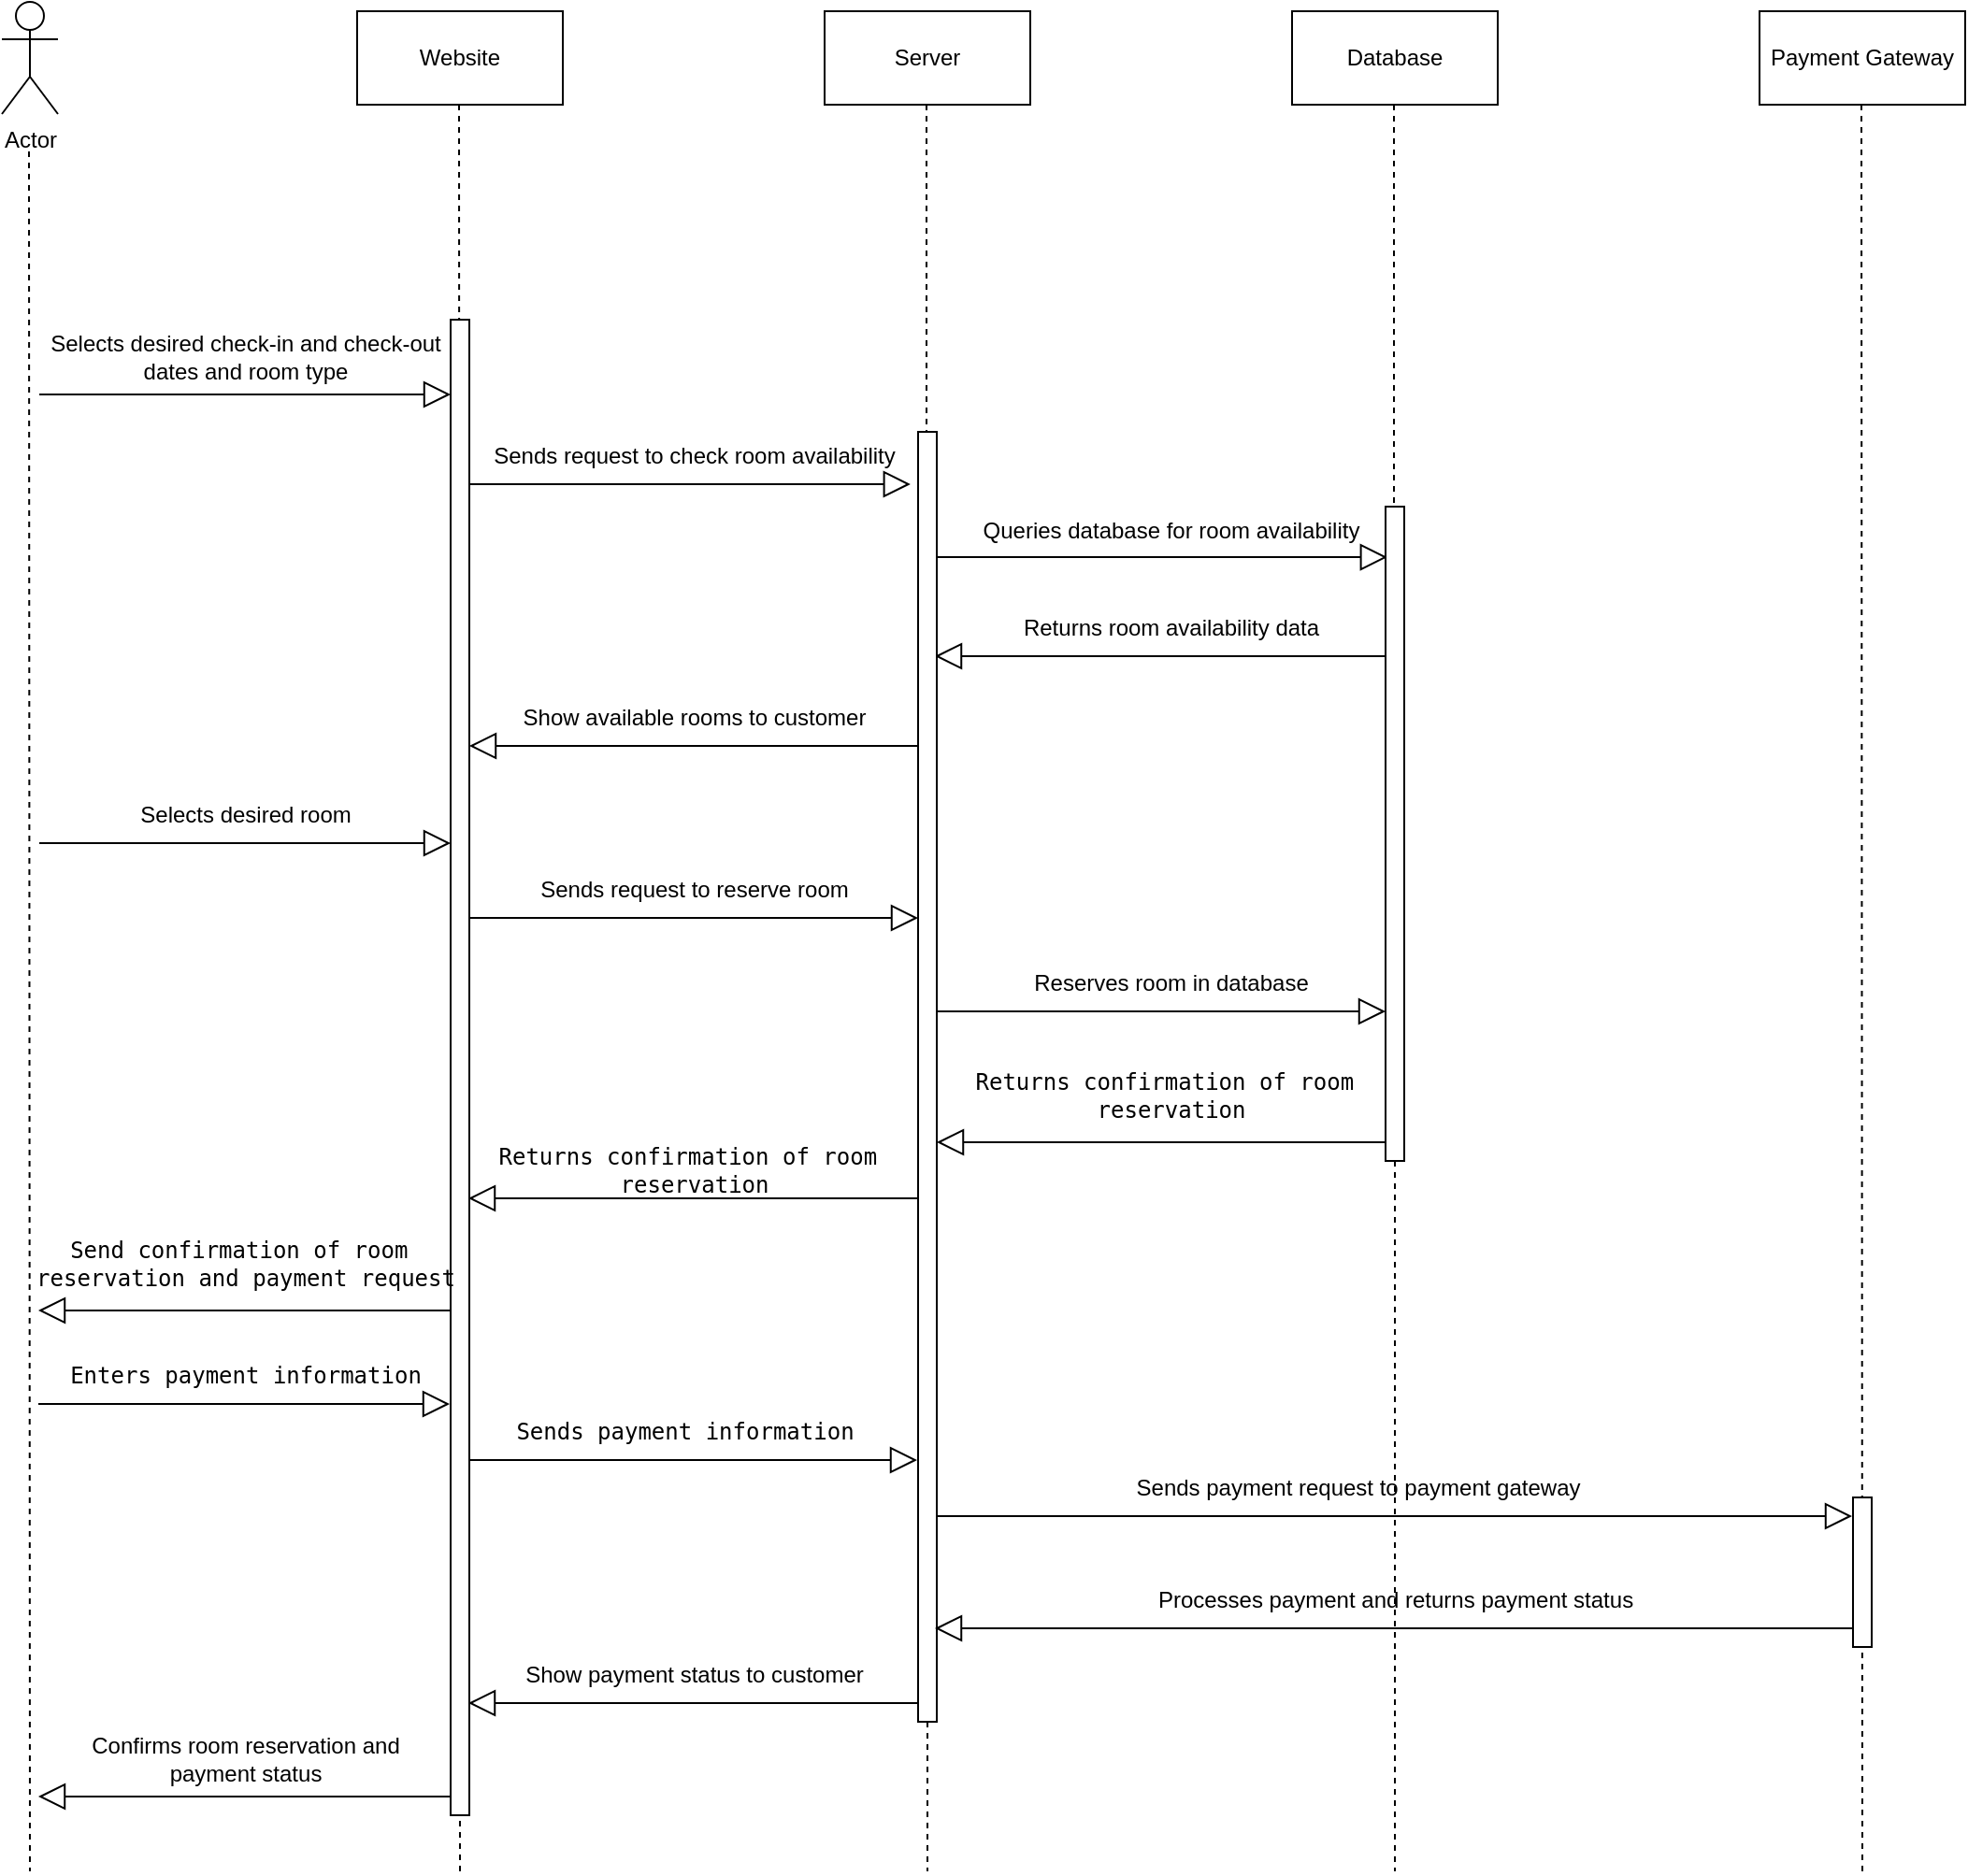 <mxfile version="21.3.0" type="github">
  <diagram name="Page-1" id="Bzcg76JZAYMFacvBCj7k">
    <mxGraphModel dx="954" dy="556" grid="1" gridSize="10" guides="1" tooltips="1" connect="1" arrows="1" fold="1" page="1" pageScale="1" pageWidth="1100" pageHeight="1700" math="0" shadow="0">
      <root>
        <mxCell id="0" />
        <mxCell id="1" parent="0" />
        <mxCell id="-xuDfmW8_niUfC1Qt930-63" value="" style="endArrow=block;endFill=0;endSize=12;html=1;rounded=0;" parent="1" edge="1">
          <mxGeometry width="160" relative="1" as="geometry">
            <mxPoint x="538.5" y="850" as="sourcePoint" />
            <mxPoint x="1029.5" y="850" as="targetPoint" />
          </mxGeometry>
        </mxCell>
        <mxCell id="-xuDfmW8_niUfC1Qt930-1" value="Actor" style="shape=umlActor;verticalLabelPosition=bottom;verticalAlign=top;html=1;outlineConnect=0;" parent="1" vertex="1">
          <mxGeometry x="40" y="40" width="30" height="60" as="geometry" />
        </mxCell>
        <mxCell id="-xuDfmW8_niUfC1Qt930-2" value="Server" style="html=1;whiteSpace=wrap;" parent="1" vertex="1">
          <mxGeometry x="480" y="45" width="110" height="50" as="geometry" />
        </mxCell>
        <mxCell id="-xuDfmW8_niUfC1Qt930-3" value="Website" style="html=1;whiteSpace=wrap;" parent="1" vertex="1">
          <mxGeometry x="230" y="45" width="110" height="50" as="geometry" />
        </mxCell>
        <mxCell id="-xuDfmW8_niUfC1Qt930-4" value="" style="endArrow=none;dashed=1;endFill=0;endSize=12;html=1;rounded=0;" parent="1" edge="1">
          <mxGeometry width="160" relative="1" as="geometry">
            <mxPoint x="54.5" y="120" as="sourcePoint" />
            <mxPoint x="55" y="1040" as="targetPoint" />
          </mxGeometry>
        </mxCell>
        <mxCell id="-xuDfmW8_niUfC1Qt930-5" value="" style="endArrow=none;dashed=1;endFill=0;endSize=12;html=1;rounded=0;" parent="1" edge="1">
          <mxGeometry width="160" relative="1" as="geometry">
            <mxPoint x="284.5" y="95" as="sourcePoint" />
            <mxPoint x="285" y="1040" as="targetPoint" />
          </mxGeometry>
        </mxCell>
        <mxCell id="-xuDfmW8_niUfC1Qt930-6" value="" style="endArrow=none;dashed=1;endFill=0;endSize=12;html=1;rounded=0;" parent="1" source="-xuDfmW8_niUfC1Qt930-67" edge="1">
          <mxGeometry width="160" relative="1" as="geometry">
            <mxPoint x="534.5" y="95" as="sourcePoint" />
            <mxPoint x="535" y="1040" as="targetPoint" />
          </mxGeometry>
        </mxCell>
        <mxCell id="-xuDfmW8_niUfC1Qt930-36" value="&lt;div&gt;Selects desired check-in and check-out &lt;br&gt;&lt;/div&gt;&lt;div&gt;dates and room type&lt;/div&gt;" style="text;html=1;align=center;verticalAlign=middle;resizable=0;points=[];autosize=1;strokeColor=none;fillColor=none;" parent="1" vertex="1">
          <mxGeometry x="50" y="210" width="240" height="40" as="geometry" />
        </mxCell>
        <mxCell id="-xuDfmW8_niUfC1Qt930-37" value="Sends request to check room availability" style="text;html=1;align=center;verticalAlign=middle;resizable=0;points=[];autosize=1;strokeColor=none;fillColor=none;" parent="1" vertex="1">
          <mxGeometry x="290" y="268" width="240" height="30" as="geometry" />
        </mxCell>
        <mxCell id="-xuDfmW8_niUfC1Qt930-38" value="Database" style="html=1;whiteSpace=wrap;" parent="1" vertex="1">
          <mxGeometry x="730" y="45" width="110" height="50" as="geometry" />
        </mxCell>
        <mxCell id="-xuDfmW8_niUfC1Qt930-39" value="" style="endArrow=none;dashed=1;endFill=0;endSize=12;html=1;rounded=0;" parent="1" source="-xuDfmW8_niUfC1Qt930-69" edge="1">
          <mxGeometry width="160" relative="1" as="geometry">
            <mxPoint x="784.5" y="95" as="sourcePoint" />
            <mxPoint x="785" y="1040" as="targetPoint" />
          </mxGeometry>
        </mxCell>
        <mxCell id="-xuDfmW8_niUfC1Qt930-40" value="Queries database for room availability" style="text;html=1;align=center;verticalAlign=middle;resizable=0;points=[];autosize=1;strokeColor=none;fillColor=none;" parent="1" vertex="1">
          <mxGeometry x="550" y="308" width="230" height="30" as="geometry" />
        </mxCell>
        <mxCell id="-xuDfmW8_niUfC1Qt930-41" value="Returns room availability data" style="text;html=1;align=center;verticalAlign=middle;resizable=0;points=[];autosize=1;strokeColor=none;fillColor=none;" parent="1" vertex="1">
          <mxGeometry x="570" y="360" width="190" height="30" as="geometry" />
        </mxCell>
        <mxCell id="-xuDfmW8_niUfC1Qt930-42" value="Show available rooms to customer" style="text;html=1;align=center;verticalAlign=middle;resizable=0;points=[];autosize=1;strokeColor=none;fillColor=none;" parent="1" vertex="1">
          <mxGeometry x="305" y="408" width="210" height="30" as="geometry" />
        </mxCell>
        <mxCell id="-xuDfmW8_niUfC1Qt930-43" value="Selects desired room" style="text;html=1;align=center;verticalAlign=middle;resizable=0;points=[];autosize=1;strokeColor=none;fillColor=none;" parent="1" vertex="1">
          <mxGeometry x="100" y="460" width="140" height="30" as="geometry" />
        </mxCell>
        <mxCell id="-xuDfmW8_niUfC1Qt930-44" value="Sends request to reserve room" style="text;html=1;align=center;verticalAlign=middle;resizable=0;points=[];autosize=1;strokeColor=none;fillColor=none;" parent="1" vertex="1">
          <mxGeometry x="315" y="500" width="190" height="30" as="geometry" />
        </mxCell>
        <mxCell id="-xuDfmW8_niUfC1Qt930-45" value="Reserves room in database" style="text;html=1;align=center;verticalAlign=middle;resizable=0;points=[];autosize=1;strokeColor=none;fillColor=none;" parent="1" vertex="1">
          <mxGeometry x="575" y="550" width="180" height="30" as="geometry" />
        </mxCell>
        <mxCell id="-xuDfmW8_niUfC1Qt930-46" value="Payment Gateway" style="html=1;whiteSpace=wrap;" parent="1" vertex="1">
          <mxGeometry x="980" y="45" width="110" height="50" as="geometry" />
        </mxCell>
        <mxCell id="-xuDfmW8_niUfC1Qt930-47" value="" style="endArrow=none;dashed=1;endFill=0;endSize=12;html=1;rounded=0;" parent="1" edge="1">
          <mxGeometry width="160" relative="1" as="geometry">
            <mxPoint x="1034.5" y="95" as="sourcePoint" />
            <mxPoint x="1035" y="1040" as="targetPoint" />
          </mxGeometry>
        </mxCell>
        <mxCell id="-xuDfmW8_niUfC1Qt930-50" value="Show payment status to customer" style="text;html=1;align=center;verticalAlign=middle;resizable=0;points=[];autosize=1;strokeColor=none;fillColor=none;" parent="1" vertex="1">
          <mxGeometry x="304.5" y="920" width="210" height="30" as="geometry" />
        </mxCell>
        <mxCell id="-xuDfmW8_niUfC1Qt930-51" value="&lt;div&gt;Confirms room reservation and &lt;br&gt;&lt;/div&gt;&lt;div&gt;payment status&lt;/div&gt;" style="text;html=1;align=center;verticalAlign=middle;resizable=0;points=[];autosize=1;strokeColor=none;fillColor=none;" parent="1" vertex="1">
          <mxGeometry x="74.5" y="960" width="190" height="40" as="geometry" />
        </mxCell>
        <mxCell id="-xuDfmW8_niUfC1Qt930-53" value="" style="endArrow=block;endFill=0;endSize=12;html=1;rounded=0;entryX=1;entryY=1;entryDx=0;entryDy=0;entryPerimeter=0;" parent="1" edge="1">
          <mxGeometry width="160" relative="1" as="geometry">
            <mxPoint x="60" y="250" as="sourcePoint" />
            <mxPoint x="280" y="250" as="targetPoint" />
          </mxGeometry>
        </mxCell>
        <mxCell id="-xuDfmW8_niUfC1Qt930-54" value="" style="endArrow=block;endFill=0;endSize=12;html=1;rounded=0;entryX=1;entryY=1;entryDx=0;entryDy=0;entryPerimeter=0;" parent="1" edge="1">
          <mxGeometry width="160" relative="1" as="geometry">
            <mxPoint x="60" y="490" as="sourcePoint" />
            <mxPoint x="280" y="490" as="targetPoint" />
          </mxGeometry>
        </mxCell>
        <mxCell id="-xuDfmW8_niUfC1Qt930-55" value="" style="endArrow=block;endFill=0;endSize=12;html=1;rounded=0;entryX=1;entryY=1;entryDx=0;entryDy=0;entryPerimeter=0;" parent="1" edge="1">
          <mxGeometry width="160" relative="1" as="geometry">
            <mxPoint x="279.5" y="1000" as="sourcePoint" />
            <mxPoint x="59.5" y="1000" as="targetPoint" />
          </mxGeometry>
        </mxCell>
        <mxCell id="-xuDfmW8_niUfC1Qt930-56" value="" style="endArrow=block;endFill=0;endSize=12;html=1;rounded=0;entryX=0.983;entryY=1;entryDx=0;entryDy=0;entryPerimeter=0;" parent="1" target="-xuDfmW8_niUfC1Qt930-37" edge="1">
          <mxGeometry width="160" relative="1" as="geometry">
            <mxPoint x="290" y="298" as="sourcePoint" />
            <mxPoint x="510" y="298" as="targetPoint" />
          </mxGeometry>
        </mxCell>
        <mxCell id="-xuDfmW8_niUfC1Qt930-57" value="" style="endArrow=block;endFill=0;endSize=12;html=1;rounded=0;" parent="1" edge="1">
          <mxGeometry width="160" relative="1" as="geometry">
            <mxPoint x="530" y="438" as="sourcePoint" />
            <mxPoint x="290" y="438" as="targetPoint" />
          </mxGeometry>
        </mxCell>
        <mxCell id="-xuDfmW8_niUfC1Qt930-58" value="" style="endArrow=block;endFill=0;endSize=12;html=1;rounded=0;" parent="1" edge="1">
          <mxGeometry width="160" relative="1" as="geometry">
            <mxPoint x="290" y="530" as="sourcePoint" />
            <mxPoint x="530" y="530" as="targetPoint" />
          </mxGeometry>
        </mxCell>
        <mxCell id="-xuDfmW8_niUfC1Qt930-59" value="" style="endArrow=block;endFill=0;endSize=12;html=1;rounded=0;" parent="1" edge="1">
          <mxGeometry width="160" relative="1" as="geometry">
            <mxPoint x="529.5" y="950" as="sourcePoint" />
            <mxPoint x="289.5" y="950" as="targetPoint" />
          </mxGeometry>
        </mxCell>
        <mxCell id="-xuDfmW8_niUfC1Qt930-60" value="" style="endArrow=block;endFill=0;endSize=12;html=1;rounded=0;entryX=1.004;entryY=0.967;entryDx=0;entryDy=0;entryPerimeter=0;" parent="1" target="-xuDfmW8_niUfC1Qt930-40" edge="1">
          <mxGeometry width="160" relative="1" as="geometry">
            <mxPoint x="540" y="337" as="sourcePoint" />
            <mxPoint x="760" y="337" as="targetPoint" />
          </mxGeometry>
        </mxCell>
        <mxCell id="-xuDfmW8_niUfC1Qt930-61" value="" style="endArrow=block;endFill=0;endSize=12;html=1;rounded=0;entryX=1.004;entryY=0.967;entryDx=0;entryDy=0;entryPerimeter=0;" parent="1" edge="1">
          <mxGeometry width="160" relative="1" as="geometry">
            <mxPoint x="780" y="390" as="sourcePoint" />
            <mxPoint x="539" y="390" as="targetPoint" />
          </mxGeometry>
        </mxCell>
        <mxCell id="-xuDfmW8_niUfC1Qt930-62" value="" style="endArrow=block;endFill=0;endSize=12;html=1;rounded=0;entryX=1.004;entryY=0.967;entryDx=0;entryDy=0;entryPerimeter=0;" parent="1" edge="1">
          <mxGeometry width="160" relative="1" as="geometry">
            <mxPoint x="539" y="580" as="sourcePoint" />
            <mxPoint x="780" y="580" as="targetPoint" />
          </mxGeometry>
        </mxCell>
        <mxCell id="-xuDfmW8_niUfC1Qt930-65" value="" style="html=1;points=[];perimeter=orthogonalPerimeter;outlineConnect=0;targetShapes=umlLifeline;portConstraint=eastwest;newEdgeStyle={&quot;edgeStyle&quot;:&quot;elbowEdgeStyle&quot;,&quot;elbow&quot;:&quot;vertical&quot;,&quot;curved&quot;:0,&quot;rounded&quot;:0};" parent="1" vertex="1">
          <mxGeometry x="280" y="210" width="10" height="800" as="geometry" />
        </mxCell>
        <mxCell id="-xuDfmW8_niUfC1Qt930-68" value="" style="endArrow=none;dashed=1;endFill=0;endSize=12;html=1;rounded=0;" parent="1" target="-xuDfmW8_niUfC1Qt930-67" edge="1">
          <mxGeometry width="160" relative="1" as="geometry">
            <mxPoint x="534.5" y="95" as="sourcePoint" />
            <mxPoint x="535" y="840" as="targetPoint" />
          </mxGeometry>
        </mxCell>
        <mxCell id="-xuDfmW8_niUfC1Qt930-67" value="" style="html=1;points=[];perimeter=orthogonalPerimeter;outlineConnect=0;targetShapes=umlLifeline;portConstraint=eastwest;newEdgeStyle={&quot;edgeStyle&quot;:&quot;elbowEdgeStyle&quot;,&quot;elbow&quot;:&quot;vertical&quot;,&quot;curved&quot;:0,&quot;rounded&quot;:0};" parent="1" vertex="1">
          <mxGeometry x="530" y="270" width="10" height="690" as="geometry" />
        </mxCell>
        <mxCell id="-xuDfmW8_niUfC1Qt930-70" value="" style="endArrow=none;dashed=1;endFill=0;endSize=12;html=1;rounded=0;" parent="1" target="-xuDfmW8_niUfC1Qt930-69" edge="1">
          <mxGeometry width="160" relative="1" as="geometry">
            <mxPoint x="784.5" y="95" as="sourcePoint" />
            <mxPoint x="785" y="840" as="targetPoint" />
          </mxGeometry>
        </mxCell>
        <mxCell id="-xuDfmW8_niUfC1Qt930-64" value="" style="endArrow=block;endFill=0;endSize=12;html=1;rounded=0;" parent="1" edge="1">
          <mxGeometry width="160" relative="1" as="geometry">
            <mxPoint x="1030" y="910" as="sourcePoint" />
            <mxPoint x="539" y="910" as="targetPoint" />
          </mxGeometry>
        </mxCell>
        <mxCell id="-xuDfmW8_niUfC1Qt930-71" value="" style="html=1;points=[];perimeter=orthogonalPerimeter;outlineConnect=0;targetShapes=umlLifeline;portConstraint=eastwest;newEdgeStyle={&quot;edgeStyle&quot;:&quot;elbowEdgeStyle&quot;,&quot;elbow&quot;:&quot;vertical&quot;,&quot;curved&quot;:0,&quot;rounded&quot;:0};" parent="1" vertex="1">
          <mxGeometry x="1030" y="840" width="10" height="80" as="geometry" />
        </mxCell>
        <mxCell id="-xuDfmW8_niUfC1Qt930-48" value="&lt;div&gt;Sends payment request to payment gateway&lt;/div&gt;" style="text;html=1;align=center;verticalAlign=middle;resizable=0;points=[];autosize=1;strokeColor=none;fillColor=none;" parent="1" vertex="1">
          <mxGeometry x="629.5" y="820" width="270" height="30" as="geometry" />
        </mxCell>
        <mxCell id="-xuDfmW8_niUfC1Qt930-49" value="&lt;div&gt;Processes payment and returns payment status&lt;/div&gt;" style="text;html=1;align=center;verticalAlign=middle;resizable=0;points=[];autosize=1;strokeColor=none;fillColor=none;" parent="1" vertex="1">
          <mxGeometry x="639.5" y="880" width="290" height="30" as="geometry" />
        </mxCell>
        <mxCell id="Q9uT-s8f6RBIE_8jwWym-1" value="&lt;pre&gt;&lt;code class=&quot;!whitespace-pre hljs language-rust&quot;&gt;Returns confirmation of room &lt;br&gt;reservation&lt;/code&gt;&lt;/pre&gt;" style="text;html=1;align=center;verticalAlign=middle;resizable=0;points=[];autosize=1;strokeColor=none;fillColor=none;" vertex="1" parent="1">
          <mxGeometry x="550" y="590" width="230" height="70" as="geometry" />
        </mxCell>
        <mxCell id="Q9uT-s8f6RBIE_8jwWym-2" value="&lt;pre&gt;&lt;code class=&quot;!whitespace-pre hljs language-rust&quot;&gt;Returns confirmation of room &lt;br&gt;reservation&lt;/code&gt;&lt;/pre&gt;" style="text;html=1;align=center;verticalAlign=middle;resizable=0;points=[];autosize=1;strokeColor=none;fillColor=none;" vertex="1" parent="1">
          <mxGeometry x="294.5" y="630" width="230" height="70" as="geometry" />
        </mxCell>
        <mxCell id="Q9uT-s8f6RBIE_8jwWym-3" value="&lt;pre&gt;&lt;code class=&quot;!whitespace-pre hljs language-rust&quot;&gt;Send confirmation of room &lt;br&gt;reservation and payment &lt;/code&gt;&lt;code class=&quot;!whitespace-pre hljs language-rust&quot;&gt;request&lt;/code&gt;&lt;/pre&gt;" style="text;html=1;align=center;verticalAlign=middle;resizable=0;points=[];autosize=1;strokeColor=none;fillColor=none;" vertex="1" parent="1">
          <mxGeometry x="50" y="680" width="240" height="70" as="geometry" />
        </mxCell>
        <mxCell id="Q9uT-s8f6RBIE_8jwWym-4" value="&lt;pre&gt;&lt;code class=&quot;!whitespace-pre hljs language-rust&quot;&gt;Enters payment information&lt;/code&gt;&lt;/pre&gt;" style="text;html=1;align=center;verticalAlign=middle;resizable=0;points=[];autosize=1;strokeColor=none;fillColor=none;" vertex="1" parent="1">
          <mxGeometry x="64.5" y="750" width="210" height="50" as="geometry" />
        </mxCell>
        <mxCell id="Q9uT-s8f6RBIE_8jwWym-5" value="&lt;pre&gt;&lt;code class=&quot;!whitespace-pre hljs language-rust&quot;&gt;Sends payment information&lt;/code&gt;&lt;/pre&gt;" style="text;html=1;align=center;verticalAlign=middle;resizable=0;points=[];autosize=1;strokeColor=none;fillColor=none;" vertex="1" parent="1">
          <mxGeometry x="304.5" y="780" width="200" height="50" as="geometry" />
        </mxCell>
        <mxCell id="Q9uT-s8f6RBIE_8jwWym-6" value="" style="endArrow=block;endFill=0;endSize=12;html=1;rounded=0;entryX=1.004;entryY=0.967;entryDx=0;entryDy=0;entryPerimeter=0;" edge="1" parent="1">
          <mxGeometry width="160" relative="1" as="geometry">
            <mxPoint x="781" y="650" as="sourcePoint" />
            <mxPoint x="540" y="650" as="targetPoint" />
          </mxGeometry>
        </mxCell>
        <mxCell id="-xuDfmW8_niUfC1Qt930-69" value="" style="html=1;points=[];perimeter=orthogonalPerimeter;outlineConnect=0;targetShapes=umlLifeline;portConstraint=eastwest;newEdgeStyle={&quot;edgeStyle&quot;:&quot;elbowEdgeStyle&quot;,&quot;elbow&quot;:&quot;vertical&quot;,&quot;curved&quot;:0,&quot;rounded&quot;:0};" parent="1" vertex="1">
          <mxGeometry x="780" y="310" width="10" height="350" as="geometry" />
        </mxCell>
        <mxCell id="Q9uT-s8f6RBIE_8jwWym-7" value="" style="endArrow=block;endFill=0;endSize=12;html=1;rounded=0;" edge="1" parent="1">
          <mxGeometry width="160" relative="1" as="geometry">
            <mxPoint x="529.5" y="680" as="sourcePoint" />
            <mxPoint x="289.5" y="680" as="targetPoint" />
          </mxGeometry>
        </mxCell>
        <mxCell id="Q9uT-s8f6RBIE_8jwWym-8" value="" style="endArrow=block;endFill=0;endSize=12;html=1;rounded=0;entryX=1;entryY=1;entryDx=0;entryDy=0;entryPerimeter=0;" edge="1" parent="1">
          <mxGeometry width="160" relative="1" as="geometry">
            <mxPoint x="279.5" y="740" as="sourcePoint" />
            <mxPoint x="59.5" y="740" as="targetPoint" />
          </mxGeometry>
        </mxCell>
        <mxCell id="Q9uT-s8f6RBIE_8jwWym-9" value="" style="endArrow=block;endFill=0;endSize=12;html=1;rounded=0;entryX=1;entryY=1;entryDx=0;entryDy=0;entryPerimeter=0;" edge="1" parent="1">
          <mxGeometry width="160" relative="1" as="geometry">
            <mxPoint x="59.5" y="790" as="sourcePoint" />
            <mxPoint x="279.5" y="790" as="targetPoint" />
          </mxGeometry>
        </mxCell>
        <mxCell id="Q9uT-s8f6RBIE_8jwWym-10" value="" style="endArrow=block;endFill=0;endSize=12;html=1;rounded=0;" edge="1" parent="1">
          <mxGeometry width="160" relative="1" as="geometry">
            <mxPoint x="289.5" y="820" as="sourcePoint" />
            <mxPoint x="529.5" y="820" as="targetPoint" />
          </mxGeometry>
        </mxCell>
      </root>
    </mxGraphModel>
  </diagram>
</mxfile>
